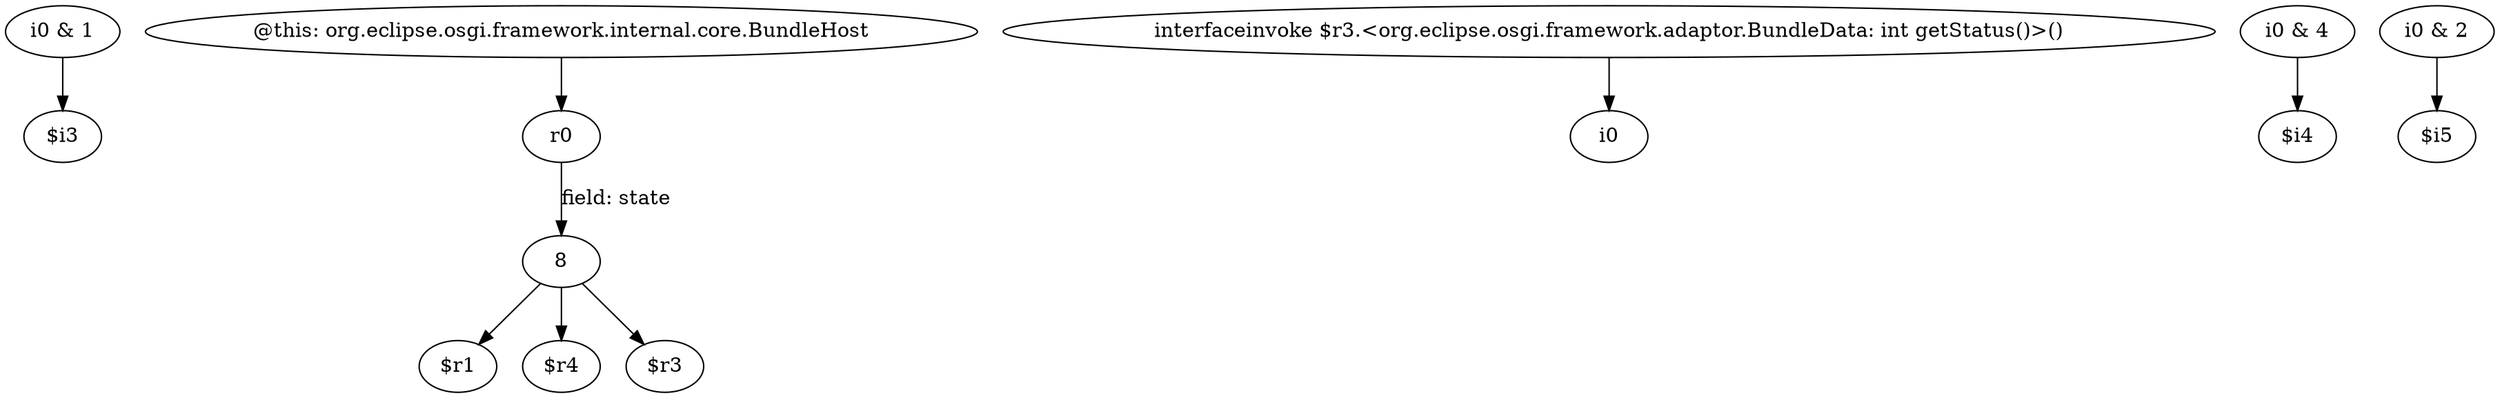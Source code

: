 digraph g {
0[label="i0 & 1"]
1[label="$i3"]
0->1[label=""]
2[label="r0"]
3[label="8"]
2->3[label="field: state"]
4[label="$r1"]
3->4[label=""]
5[label="$r4"]
3->5[label=""]
6[label="interfaceinvoke $r3.<org.eclipse.osgi.framework.adaptor.BundleData: int getStatus()>()"]
7[label="i0"]
6->7[label=""]
8[label="i0 & 4"]
9[label="$i4"]
8->9[label=""]
10[label="i0 & 2"]
11[label="$i5"]
10->11[label=""]
12[label="$r3"]
3->12[label=""]
13[label="@this: org.eclipse.osgi.framework.internal.core.BundleHost"]
13->2[label=""]
}